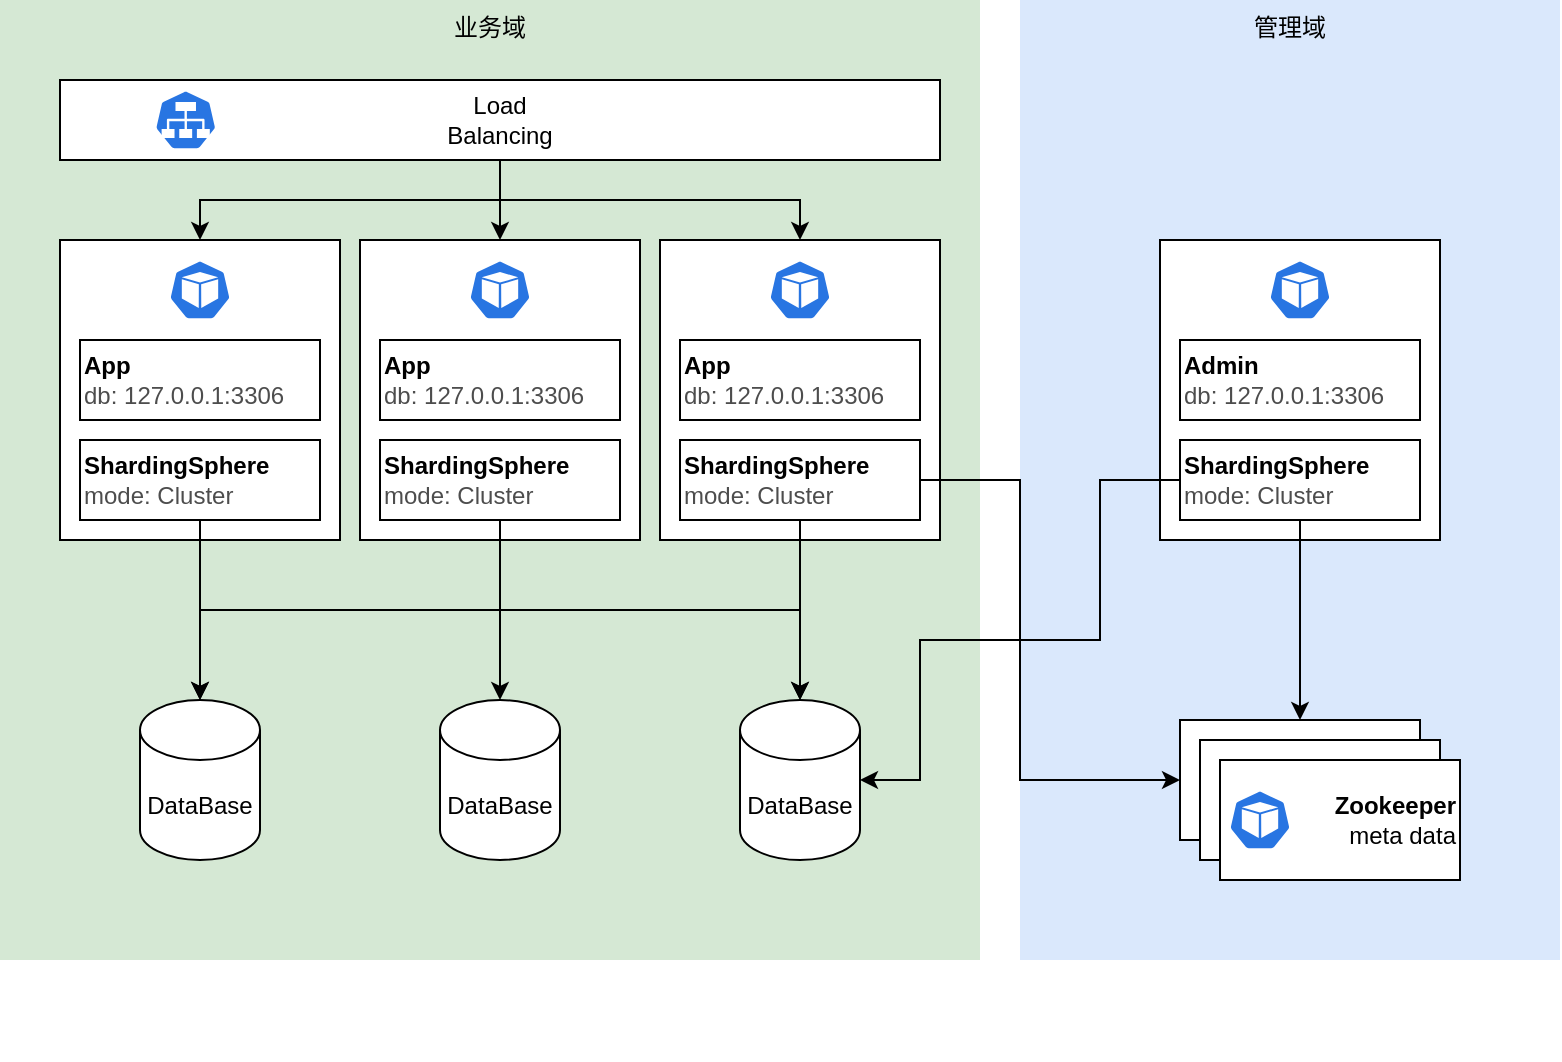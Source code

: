 <mxfile version="21.5.2" type="github">
  <diagram name="第 1 页" id="nn_7PzYIXxSiBrkKg_zi">
    <mxGraphModel dx="1050" dy="581" grid="1" gridSize="10" guides="1" tooltips="1" connect="1" arrows="1" fold="1" page="1" pageScale="1" pageWidth="827" pageHeight="1169" math="0" shadow="0">
      <root>
        <mxCell id="0" />
        <mxCell id="1" parent="0" />
        <mxCell id="SsdBYtxJOpID0I5rCiJZ-74" value="管理域" style="rounded=0;whiteSpace=wrap;html=1;strokeColor=none;verticalAlign=top;fillColor=#dae8fc;" parent="1" vertex="1">
          <mxGeometry x="510" y="20" width="270" height="480" as="geometry" />
        </mxCell>
        <mxCell id="SsdBYtxJOpID0I5rCiJZ-73" value="业务域" style="rounded=0;whiteSpace=wrap;html=1;strokeColor=none;verticalAlign=top;fillColor=#d5e8d4;" parent="1" vertex="1">
          <mxGeometry y="20" width="490" height="480" as="geometry" />
        </mxCell>
        <mxCell id="SsdBYtxJOpID0I5rCiJZ-25" value="" style="group" parent="1" vertex="1" connectable="0">
          <mxGeometry x="30" y="60" width="480" height="490" as="geometry" />
        </mxCell>
        <mxCell id="SsdBYtxJOpID0I5rCiJZ-23" value="Load&lt;br&gt;Balancing" style="rounded=0;whiteSpace=wrap;html=1;" parent="SsdBYtxJOpID0I5rCiJZ-25" vertex="1">
          <mxGeometry width="440" height="40" as="geometry" />
        </mxCell>
        <mxCell id="SsdBYtxJOpID0I5rCiJZ-24" value="" style="sketch=0;html=1;dashed=0;whitespace=wrap;fillColor=#2875E2;strokeColor=#ffffff;points=[[0.005,0.63,0],[0.1,0.2,0],[0.9,0.2,0],[0.5,0,0],[0.995,0.63,0],[0.72,0.99,0],[0.5,1,0],[0.28,0.99,0]];verticalLabelPosition=bottom;align=center;verticalAlign=top;shape=mxgraph.kubernetes.icon;prIcon=svc" parent="SsdBYtxJOpID0I5rCiJZ-25" vertex="1">
          <mxGeometry y="5" width="125.714" height="30" as="geometry" />
        </mxCell>
        <mxCell id="SsdBYtxJOpID0I5rCiJZ-54" value="DataBase" style="shape=cylinder3;whiteSpace=wrap;html=1;boundedLbl=1;backgroundOutline=1;size=15;" parent="SsdBYtxJOpID0I5rCiJZ-25" vertex="1">
          <mxGeometry x="190" y="310" width="60" height="80" as="geometry" />
        </mxCell>
        <mxCell id="SsdBYtxJOpID0I5rCiJZ-53" value="DataBase" style="shape=cylinder3;whiteSpace=wrap;html=1;boundedLbl=1;backgroundOutline=1;size=15;" parent="SsdBYtxJOpID0I5rCiJZ-25" vertex="1">
          <mxGeometry x="40" y="310" width="60" height="80" as="geometry" />
        </mxCell>
        <mxCell id="SsdBYtxJOpID0I5rCiJZ-30" value="" style="group" parent="1" vertex="1" connectable="0">
          <mxGeometry x="30" y="140" width="140" height="150" as="geometry" />
        </mxCell>
        <mxCell id="SsdBYtxJOpID0I5rCiJZ-26" value="" style="rounded=0;whiteSpace=wrap;html=1;" parent="SsdBYtxJOpID0I5rCiJZ-30" vertex="1">
          <mxGeometry width="140" height="150" as="geometry" />
        </mxCell>
        <mxCell id="SsdBYtxJOpID0I5rCiJZ-27" value="&lt;b&gt;App&lt;/b&gt;&lt;br&gt;&lt;font color=&quot;#4d4d4d&quot;&gt;db: 127.0.0.1:3306&lt;/font&gt;" style="rounded=0;whiteSpace=wrap;html=1;align=left;" parent="SsdBYtxJOpID0I5rCiJZ-30" vertex="1">
          <mxGeometry x="10" y="50" width="120" height="40" as="geometry" />
        </mxCell>
        <mxCell id="SsdBYtxJOpID0I5rCiJZ-28" value="&lt;b&gt;ShardingSphere&lt;/b&gt;&lt;br&gt;&lt;font color=&quot;#4d4d4d&quot;&gt;mode: Cluster&lt;/font&gt;" style="rounded=0;whiteSpace=wrap;html=1;align=left;" parent="SsdBYtxJOpID0I5rCiJZ-30" vertex="1">
          <mxGeometry x="10" y="100" width="120" height="40" as="geometry" />
        </mxCell>
        <mxCell id="SsdBYtxJOpID0I5rCiJZ-29" value="" style="sketch=0;html=1;dashed=0;whitespace=wrap;fillColor=#2875E2;strokeColor=#ffffff;points=[[0.005,0.63,0],[0.1,0.2,0],[0.9,0.2,0],[0.5,0,0],[0.995,0.63,0],[0.72,0.99,0],[0.5,1,0],[0.28,0.99,0]];verticalLabelPosition=bottom;align=center;verticalAlign=top;shape=mxgraph.kubernetes.icon;prIcon=pod" parent="SsdBYtxJOpID0I5rCiJZ-30" vertex="1">
          <mxGeometry x="50" y="10" width="40" height="30" as="geometry" />
        </mxCell>
        <mxCell id="SsdBYtxJOpID0I5rCiJZ-31" value="" style="group" parent="1" vertex="1" connectable="0">
          <mxGeometry x="180" y="140" width="140" height="150" as="geometry" />
        </mxCell>
        <mxCell id="SsdBYtxJOpID0I5rCiJZ-32" value="" style="rounded=0;whiteSpace=wrap;html=1;" parent="SsdBYtxJOpID0I5rCiJZ-31" vertex="1">
          <mxGeometry width="140" height="150" as="geometry" />
        </mxCell>
        <mxCell id="SsdBYtxJOpID0I5rCiJZ-33" value="&lt;b&gt;App&lt;/b&gt;&lt;br&gt;&lt;font color=&quot;#4d4d4d&quot;&gt;db: 127.0.0.1:3306&lt;/font&gt;" style="rounded=0;whiteSpace=wrap;html=1;align=left;" parent="SsdBYtxJOpID0I5rCiJZ-31" vertex="1">
          <mxGeometry x="10" y="50" width="120" height="40" as="geometry" />
        </mxCell>
        <mxCell id="SsdBYtxJOpID0I5rCiJZ-34" value="&lt;b&gt;ShardingSphere&lt;/b&gt;&lt;br&gt;&lt;font color=&quot;#4d4d4d&quot;&gt;mode: Cluster&lt;/font&gt;" style="rounded=0;whiteSpace=wrap;html=1;align=left;" parent="SsdBYtxJOpID0I5rCiJZ-31" vertex="1">
          <mxGeometry x="10" y="100" width="120" height="40" as="geometry" />
        </mxCell>
        <mxCell id="SsdBYtxJOpID0I5rCiJZ-35" value="" style="sketch=0;html=1;dashed=0;whitespace=wrap;fillColor=#2875E2;strokeColor=#ffffff;points=[[0.005,0.63,0],[0.1,0.2,0],[0.9,0.2,0],[0.5,0,0],[0.995,0.63,0],[0.72,0.99,0],[0.5,1,0],[0.28,0.99,0]];verticalLabelPosition=bottom;align=center;verticalAlign=top;shape=mxgraph.kubernetes.icon;prIcon=pod" parent="SsdBYtxJOpID0I5rCiJZ-31" vertex="1">
          <mxGeometry x="50" y="10" width="40" height="30" as="geometry" />
        </mxCell>
        <mxCell id="SsdBYtxJOpID0I5rCiJZ-36" value="" style="group" parent="1" vertex="1" connectable="0">
          <mxGeometry x="330" y="140" width="140" height="150" as="geometry" />
        </mxCell>
        <mxCell id="SsdBYtxJOpID0I5rCiJZ-37" value="" style="rounded=0;whiteSpace=wrap;html=1;" parent="SsdBYtxJOpID0I5rCiJZ-36" vertex="1">
          <mxGeometry width="140" height="150" as="geometry" />
        </mxCell>
        <mxCell id="SsdBYtxJOpID0I5rCiJZ-38" value="&lt;b&gt;App&lt;/b&gt;&lt;br&gt;&lt;font color=&quot;#4d4d4d&quot;&gt;db: 127.0.0.1:3306&lt;/font&gt;" style="rounded=0;whiteSpace=wrap;html=1;align=left;" parent="SsdBYtxJOpID0I5rCiJZ-36" vertex="1">
          <mxGeometry x="10" y="50" width="120" height="40" as="geometry" />
        </mxCell>
        <mxCell id="SsdBYtxJOpID0I5rCiJZ-39" value="&lt;b&gt;ShardingSphere&lt;/b&gt;&lt;br&gt;&lt;font color=&quot;#4d4d4d&quot;&gt;mode: Cluster&lt;/font&gt;" style="rounded=0;whiteSpace=wrap;html=1;align=left;" parent="SsdBYtxJOpID0I5rCiJZ-36" vertex="1">
          <mxGeometry x="10" y="100" width="120" height="40" as="geometry" />
        </mxCell>
        <mxCell id="SsdBYtxJOpID0I5rCiJZ-40" value="" style="sketch=0;html=1;dashed=0;whitespace=wrap;fillColor=#2875E2;strokeColor=#ffffff;points=[[0.005,0.63,0],[0.1,0.2,0],[0.9,0.2,0],[0.5,0,0],[0.995,0.63,0],[0.72,0.99,0],[0.5,1,0],[0.28,0.99,0]];verticalLabelPosition=bottom;align=center;verticalAlign=top;shape=mxgraph.kubernetes.icon;prIcon=pod" parent="SsdBYtxJOpID0I5rCiJZ-36" vertex="1">
          <mxGeometry x="50" y="10" width="40" height="30" as="geometry" />
        </mxCell>
        <mxCell id="SsdBYtxJOpID0I5rCiJZ-45" value="" style="group" parent="1" vertex="1" connectable="0">
          <mxGeometry x="580" y="140" width="140" height="150" as="geometry" />
        </mxCell>
        <mxCell id="SsdBYtxJOpID0I5rCiJZ-46" value="" style="rounded=0;whiteSpace=wrap;html=1;" parent="SsdBYtxJOpID0I5rCiJZ-45" vertex="1">
          <mxGeometry width="140" height="150" as="geometry" />
        </mxCell>
        <mxCell id="SsdBYtxJOpID0I5rCiJZ-47" value="&lt;b&gt;Admin&lt;/b&gt;&lt;br&gt;&lt;font color=&quot;#4d4d4d&quot;&gt;db: 127.0.0.1:3306&lt;/font&gt;" style="rounded=0;whiteSpace=wrap;html=1;align=left;" parent="SsdBYtxJOpID0I5rCiJZ-45" vertex="1">
          <mxGeometry x="10" y="50" width="120" height="40" as="geometry" />
        </mxCell>
        <mxCell id="SsdBYtxJOpID0I5rCiJZ-48" value="&lt;b&gt;ShardingSphere&lt;/b&gt;&lt;br&gt;&lt;font color=&quot;#4d4d4d&quot;&gt;mode: Cluster&lt;/font&gt;" style="rounded=0;whiteSpace=wrap;html=1;align=left;" parent="SsdBYtxJOpID0I5rCiJZ-45" vertex="1">
          <mxGeometry x="10" y="100" width="120" height="40" as="geometry" />
        </mxCell>
        <mxCell id="SsdBYtxJOpID0I5rCiJZ-49" value="" style="sketch=0;html=1;dashed=0;whitespace=wrap;fillColor=#2875E2;strokeColor=#ffffff;points=[[0.005,0.63,0],[0.1,0.2,0],[0.9,0.2,0],[0.5,0,0],[0.995,0.63,0],[0.72,0.99,0],[0.5,1,0],[0.28,0.99,0]];verticalLabelPosition=bottom;align=center;verticalAlign=top;shape=mxgraph.kubernetes.icon;prIcon=pod" parent="SsdBYtxJOpID0I5rCiJZ-45" vertex="1">
          <mxGeometry x="50" y="10" width="40" height="30" as="geometry" />
        </mxCell>
        <mxCell id="SsdBYtxJOpID0I5rCiJZ-50" value="" style="group" parent="1" vertex="1" connectable="0">
          <mxGeometry x="590" y="380" width="140" height="80" as="geometry" />
        </mxCell>
        <mxCell id="SsdBYtxJOpID0I5rCiJZ-41" value="" style="rounded=0;whiteSpace=wrap;html=1;" parent="SsdBYtxJOpID0I5rCiJZ-50" vertex="1">
          <mxGeometry width="120" height="60" as="geometry" />
        </mxCell>
        <mxCell id="SsdBYtxJOpID0I5rCiJZ-42" value="" style="rounded=0;whiteSpace=wrap;html=1;" parent="SsdBYtxJOpID0I5rCiJZ-50" vertex="1">
          <mxGeometry x="10" y="10" width="120" height="60" as="geometry" />
        </mxCell>
        <mxCell id="SsdBYtxJOpID0I5rCiJZ-43" value="&lt;b&gt;Zookeeper&lt;/b&gt;&lt;br&gt;meta data" style="rounded=0;whiteSpace=wrap;html=1;align=right;" parent="SsdBYtxJOpID0I5rCiJZ-50" vertex="1">
          <mxGeometry x="20" y="20" width="120" height="60" as="geometry" />
        </mxCell>
        <mxCell id="SsdBYtxJOpID0I5rCiJZ-44" value="" style="sketch=0;html=1;dashed=0;whitespace=wrap;fillColor=#2875E2;strokeColor=#ffffff;points=[[0.005,0.63,0],[0.1,0.2,0],[0.9,0.2,0],[0.5,0,0],[0.995,0.63,0],[0.72,0.99,0],[0.5,1,0],[0.28,0.99,0]];verticalLabelPosition=bottom;align=center;verticalAlign=top;shape=mxgraph.kubernetes.icon;prIcon=pod" parent="SsdBYtxJOpID0I5rCiJZ-50" vertex="1">
          <mxGeometry x="20" y="35" width="40" height="30" as="geometry" />
        </mxCell>
        <mxCell id="SsdBYtxJOpID0I5rCiJZ-55" value="DataBase" style="shape=cylinder3;whiteSpace=wrap;html=1;boundedLbl=1;backgroundOutline=1;size=15;" parent="1" vertex="1">
          <mxGeometry x="370" y="370" width="60" height="80" as="geometry" />
        </mxCell>
        <mxCell id="SsdBYtxJOpID0I5rCiJZ-67" style="edgeStyle=orthogonalEdgeStyle;rounded=0;orthogonalLoop=1;jettySize=auto;html=1;entryX=0.5;entryY=0;entryDx=0;entryDy=0;" parent="1" source="SsdBYtxJOpID0I5rCiJZ-48" target="SsdBYtxJOpID0I5rCiJZ-41" edge="1">
          <mxGeometry relative="1" as="geometry" />
        </mxCell>
        <mxCell id="SsdBYtxJOpID0I5rCiJZ-69" style="edgeStyle=orthogonalEdgeStyle;rounded=0;orthogonalLoop=1;jettySize=auto;html=1;entryX=0;entryY=0.5;entryDx=0;entryDy=0;" parent="1" source="SsdBYtxJOpID0I5rCiJZ-39" target="SsdBYtxJOpID0I5rCiJZ-41" edge="1">
          <mxGeometry relative="1" as="geometry">
            <Array as="points">
              <mxPoint x="510" y="260" />
              <mxPoint x="510" y="410" />
            </Array>
          </mxGeometry>
        </mxCell>
        <mxCell id="SsdBYtxJOpID0I5rCiJZ-70" style="edgeStyle=orthogonalEdgeStyle;rounded=0;orthogonalLoop=1;jettySize=auto;html=1;entryX=0.5;entryY=0;entryDx=0;entryDy=0;" parent="1" source="SsdBYtxJOpID0I5rCiJZ-23" target="SsdBYtxJOpID0I5rCiJZ-32" edge="1">
          <mxGeometry relative="1" as="geometry" />
        </mxCell>
        <mxCell id="SsdBYtxJOpID0I5rCiJZ-71" style="edgeStyle=orthogonalEdgeStyle;rounded=0;orthogonalLoop=1;jettySize=auto;html=1;entryX=0.5;entryY=0;entryDx=0;entryDy=0;" parent="1" source="SsdBYtxJOpID0I5rCiJZ-23" target="SsdBYtxJOpID0I5rCiJZ-26" edge="1">
          <mxGeometry relative="1" as="geometry" />
        </mxCell>
        <mxCell id="SsdBYtxJOpID0I5rCiJZ-72" style="edgeStyle=orthogonalEdgeStyle;rounded=0;orthogonalLoop=1;jettySize=auto;html=1;" parent="1" source="SsdBYtxJOpID0I5rCiJZ-23" target="SsdBYtxJOpID0I5rCiJZ-37" edge="1">
          <mxGeometry relative="1" as="geometry" />
        </mxCell>
        <mxCell id="eHa1FOKypq9-jHvBTGTT-2" style="edgeStyle=orthogonalEdgeStyle;rounded=0;orthogonalLoop=1;jettySize=auto;html=1;" edge="1" parent="1" source="SsdBYtxJOpID0I5rCiJZ-34" target="SsdBYtxJOpID0I5rCiJZ-54">
          <mxGeometry relative="1" as="geometry" />
        </mxCell>
        <mxCell id="eHa1FOKypq9-jHvBTGTT-3" style="edgeStyle=orthogonalEdgeStyle;rounded=0;orthogonalLoop=1;jettySize=auto;html=1;entryX=0.5;entryY=0;entryDx=0;entryDy=0;entryPerimeter=0;exitX=0.5;exitY=1;exitDx=0;exitDy=0;" edge="1" parent="1" source="SsdBYtxJOpID0I5rCiJZ-34" target="SsdBYtxJOpID0I5rCiJZ-53">
          <mxGeometry relative="1" as="geometry" />
        </mxCell>
        <mxCell id="eHa1FOKypq9-jHvBTGTT-4" style="edgeStyle=orthogonalEdgeStyle;rounded=0;orthogonalLoop=1;jettySize=auto;html=1;entryX=0.5;entryY=0;entryDx=0;entryDy=0;entryPerimeter=0;exitX=0.5;exitY=1;exitDx=0;exitDy=0;" edge="1" parent="1" source="SsdBYtxJOpID0I5rCiJZ-34" target="SsdBYtxJOpID0I5rCiJZ-55">
          <mxGeometry relative="1" as="geometry" />
        </mxCell>
        <mxCell id="eHa1FOKypq9-jHvBTGTT-5" style="edgeStyle=orthogonalEdgeStyle;rounded=0;orthogonalLoop=1;jettySize=auto;html=1;entryX=0.5;entryY=0;entryDx=0;entryDy=0;entryPerimeter=0;" edge="1" parent="1" source="SsdBYtxJOpID0I5rCiJZ-28" target="SsdBYtxJOpID0I5rCiJZ-53">
          <mxGeometry relative="1" as="geometry" />
        </mxCell>
        <mxCell id="eHa1FOKypq9-jHvBTGTT-6" style="edgeStyle=orthogonalEdgeStyle;rounded=0;orthogonalLoop=1;jettySize=auto;html=1;entryX=0.5;entryY=0;entryDx=0;entryDy=0;entryPerimeter=0;" edge="1" parent="1" source="SsdBYtxJOpID0I5rCiJZ-39" target="SsdBYtxJOpID0I5rCiJZ-55">
          <mxGeometry relative="1" as="geometry" />
        </mxCell>
        <mxCell id="eHa1FOKypq9-jHvBTGTT-7" style="edgeStyle=orthogonalEdgeStyle;rounded=0;orthogonalLoop=1;jettySize=auto;html=1;entryX=1;entryY=0.5;entryDx=0;entryDy=0;entryPerimeter=0;exitX=0;exitY=0.5;exitDx=0;exitDy=0;" edge="1" parent="1" source="SsdBYtxJOpID0I5rCiJZ-48" target="SsdBYtxJOpID0I5rCiJZ-55">
          <mxGeometry relative="1" as="geometry">
            <Array as="points">
              <mxPoint x="550" y="260" />
              <mxPoint x="550" y="340" />
              <mxPoint x="460" y="340" />
              <mxPoint x="460" y="410" />
            </Array>
          </mxGeometry>
        </mxCell>
      </root>
    </mxGraphModel>
  </diagram>
</mxfile>
